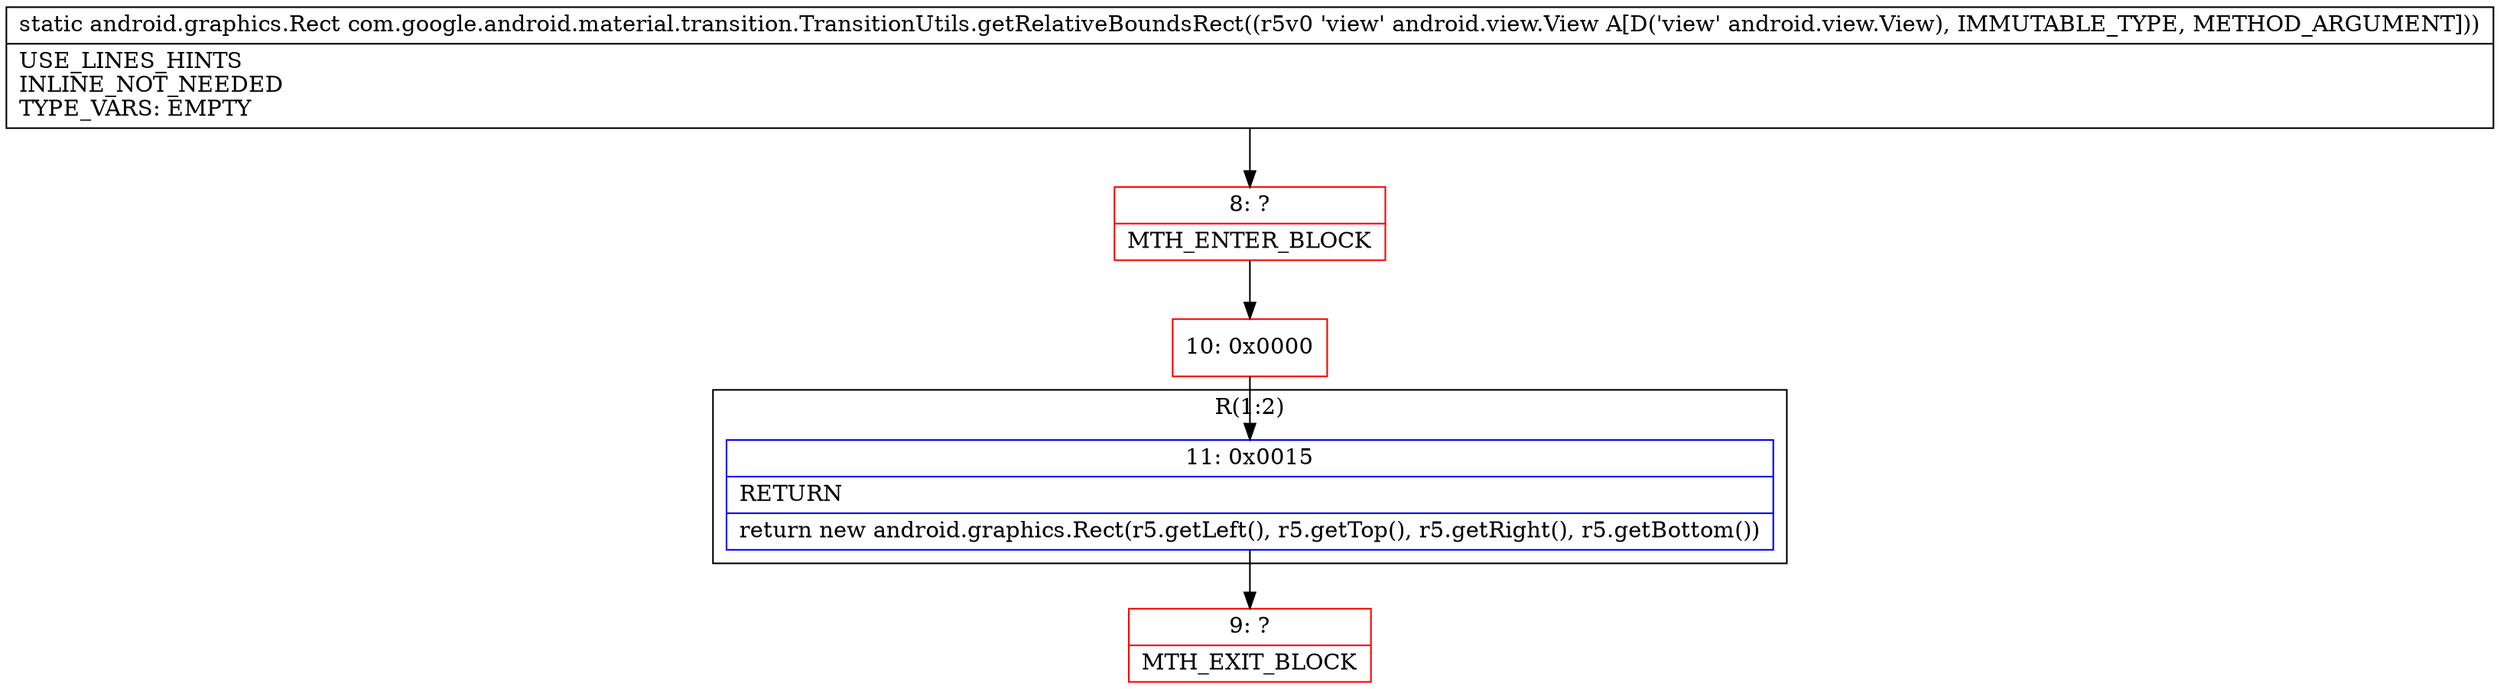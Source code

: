 digraph "CFG forcom.google.android.material.transition.TransitionUtils.getRelativeBoundsRect(Landroid\/view\/View;)Landroid\/graphics\/Rect;" {
subgraph cluster_Region_1662345182 {
label = "R(1:2)";
node [shape=record,color=blue];
Node_11 [shape=record,label="{11\:\ 0x0015|RETURN\l|return new android.graphics.Rect(r5.getLeft(), r5.getTop(), r5.getRight(), r5.getBottom())\l}"];
}
Node_8 [shape=record,color=red,label="{8\:\ ?|MTH_ENTER_BLOCK\l}"];
Node_10 [shape=record,color=red,label="{10\:\ 0x0000}"];
Node_9 [shape=record,color=red,label="{9\:\ ?|MTH_EXIT_BLOCK\l}"];
MethodNode[shape=record,label="{static android.graphics.Rect com.google.android.material.transition.TransitionUtils.getRelativeBoundsRect((r5v0 'view' android.view.View A[D('view' android.view.View), IMMUTABLE_TYPE, METHOD_ARGUMENT]))  | USE_LINES_HINTS\lINLINE_NOT_NEEDED\lTYPE_VARS: EMPTY\l}"];
MethodNode -> Node_8;Node_11 -> Node_9;
Node_8 -> Node_10;
Node_10 -> Node_11;
}

